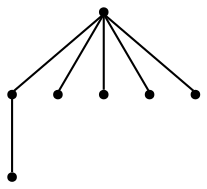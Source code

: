 digraph G {
0 [shape=point, label="1"];
1 [shape=point, label="2"];
2 [shape=point, label="3"];
3 [shape=point, label="4"];
4 [shape=point, label="5"];
5 [shape=point, label="6"];
6 [shape=point, label="7"];
0 -> 1 [ dir="none"];
0 -> 2 [ dir="none"];
0 -> 3 [ dir="none"];
0 -> 4 [ dir="none"];
0 -> 5 [ dir="none"];
1 -> 6 [ dir="none"];
}

